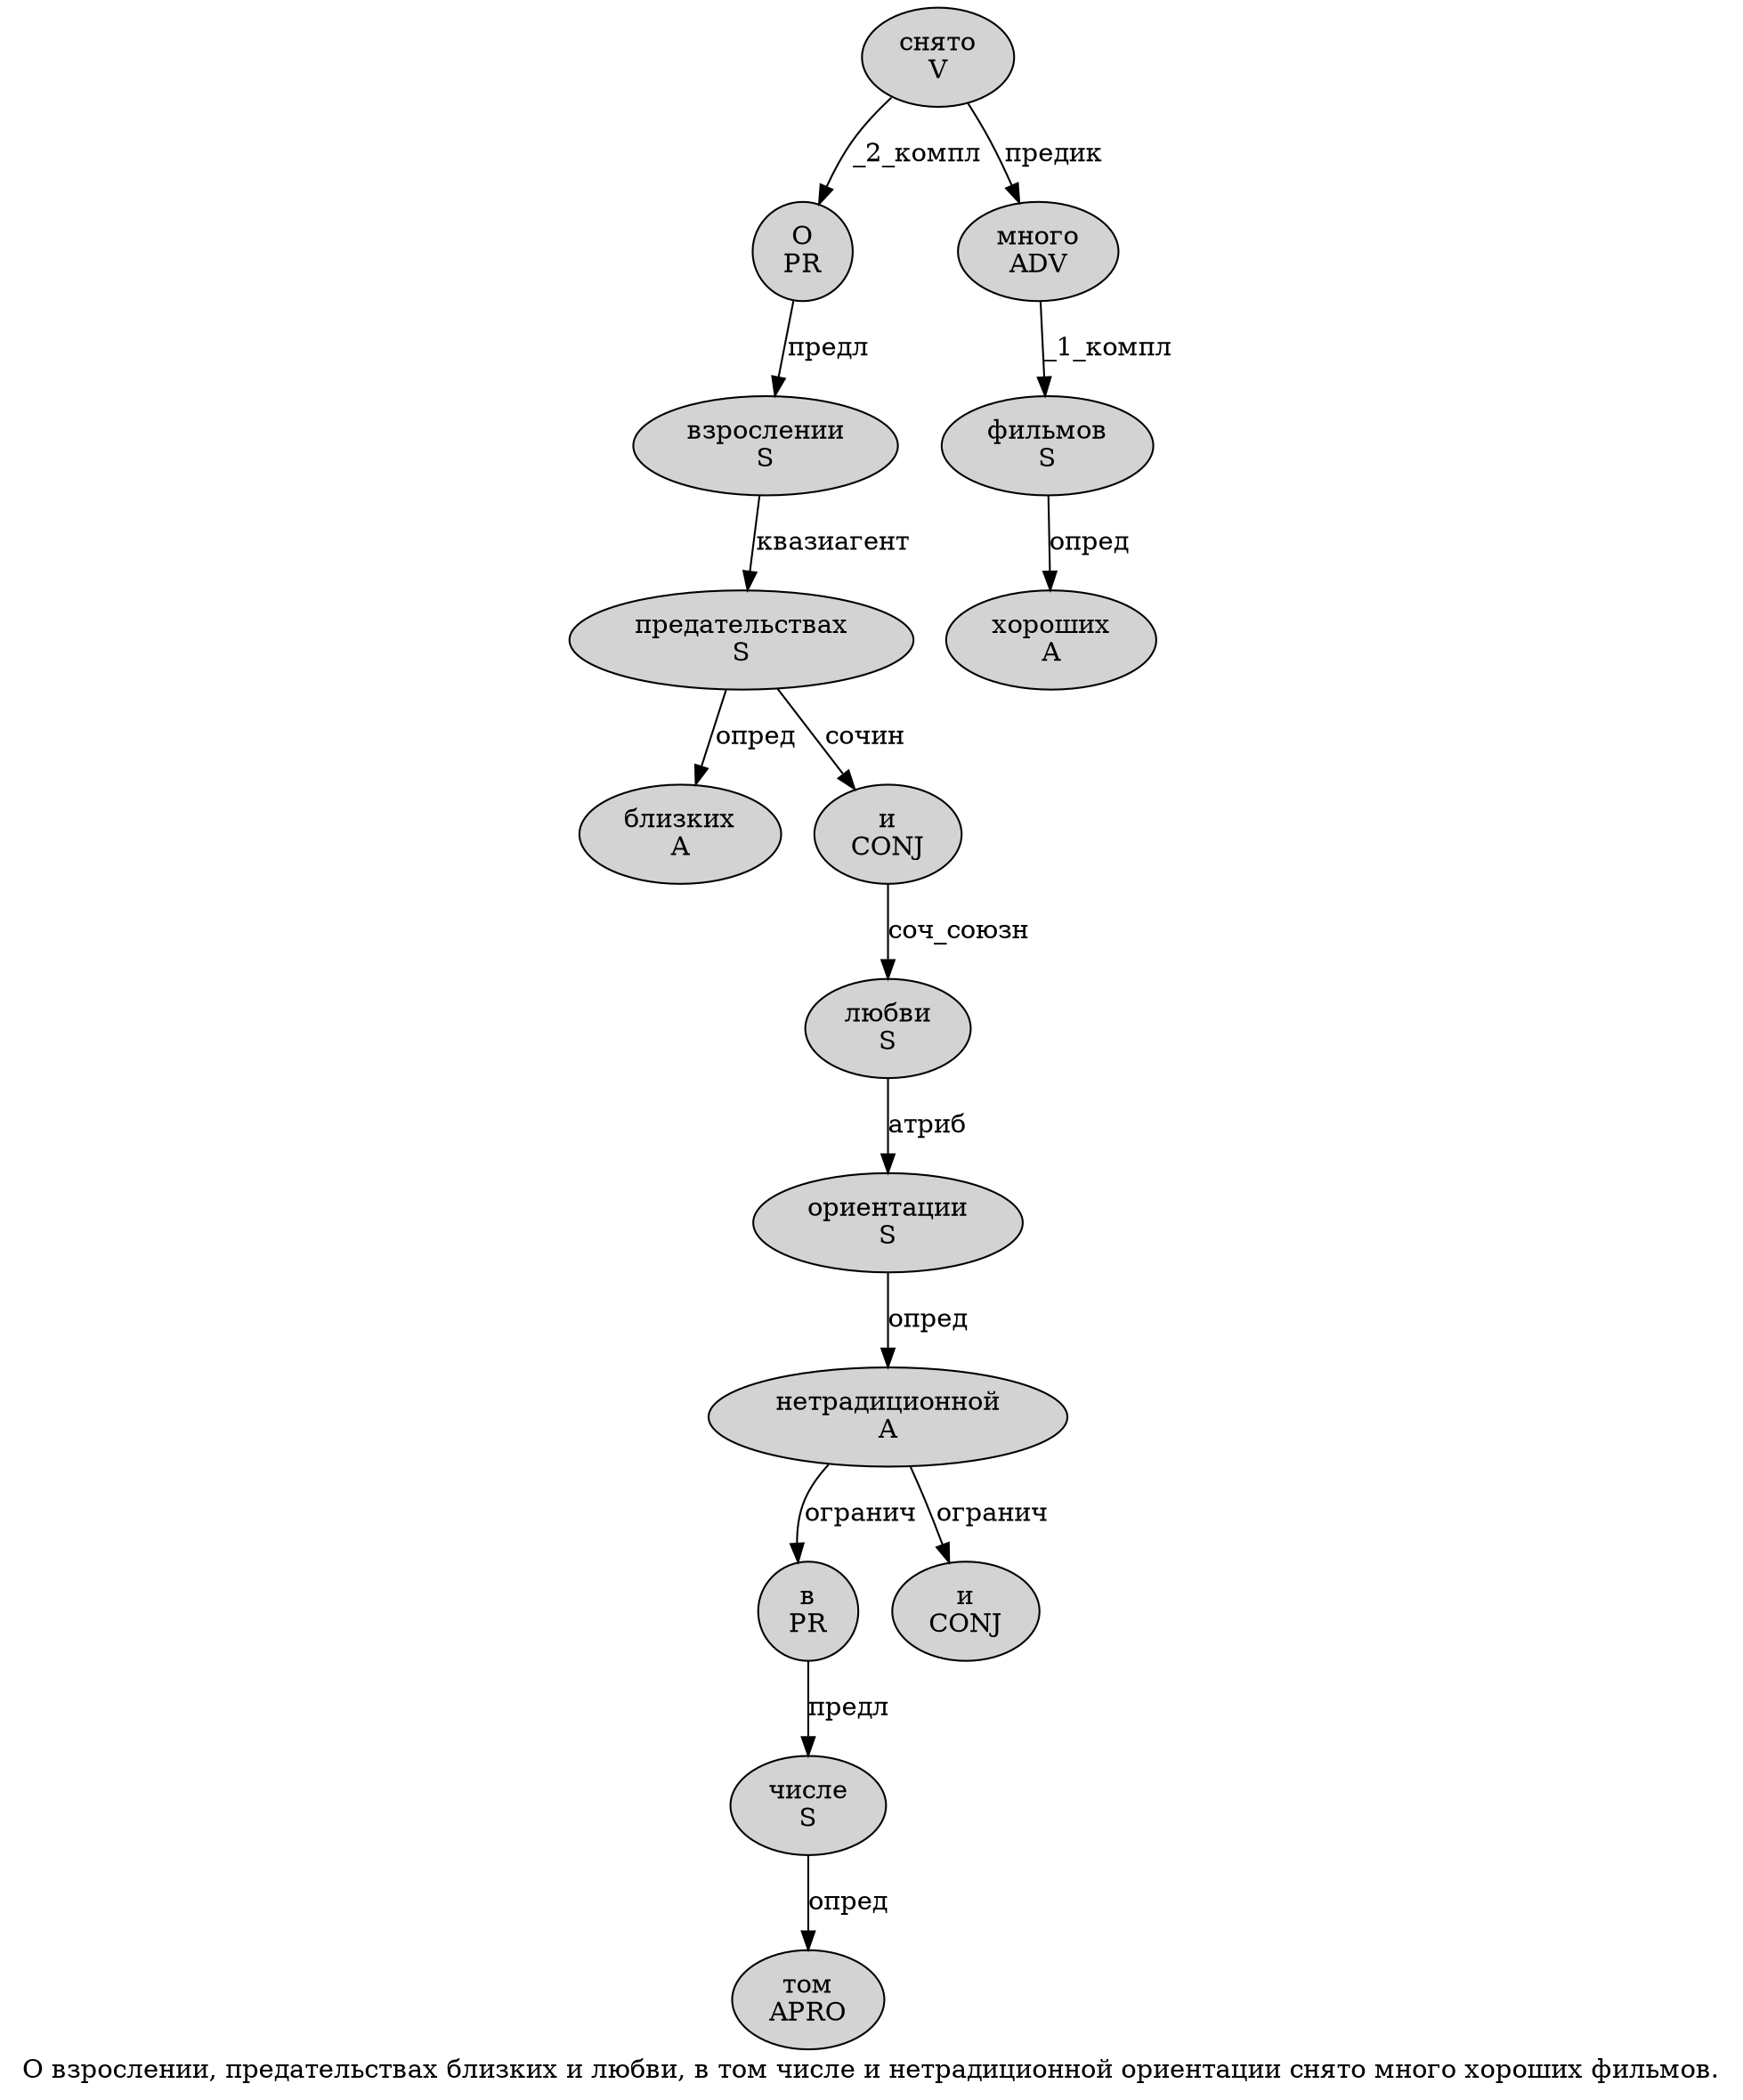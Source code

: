 digraph SENTENCE_4114 {
	graph [label="О взрослении, предательствах близких и любви, в том числе и нетрадиционной ориентации снято много хороших фильмов."]
	node [style=filled]
		0 [label="О
PR" color="" fillcolor=lightgray penwidth=1 shape=ellipse]
		1 [label="взрослении
S" color="" fillcolor=lightgray penwidth=1 shape=ellipse]
		3 [label="предательствах
S" color="" fillcolor=lightgray penwidth=1 shape=ellipse]
		4 [label="близких
A" color="" fillcolor=lightgray penwidth=1 shape=ellipse]
		5 [label="и
CONJ" color="" fillcolor=lightgray penwidth=1 shape=ellipse]
		6 [label="любви
S" color="" fillcolor=lightgray penwidth=1 shape=ellipse]
		8 [label="в
PR" color="" fillcolor=lightgray penwidth=1 shape=ellipse]
		9 [label="том
APRO" color="" fillcolor=lightgray penwidth=1 shape=ellipse]
		10 [label="числе
S" color="" fillcolor=lightgray penwidth=1 shape=ellipse]
		11 [label="и
CONJ" color="" fillcolor=lightgray penwidth=1 shape=ellipse]
		12 [label="нетрадиционной
A" color="" fillcolor=lightgray penwidth=1 shape=ellipse]
		13 [label="ориентации
S" color="" fillcolor=lightgray penwidth=1 shape=ellipse]
		14 [label="снято
V" color="" fillcolor=lightgray penwidth=1 shape=ellipse]
		15 [label="много
ADV" color="" fillcolor=lightgray penwidth=1 shape=ellipse]
		16 [label="хороших
A" color="" fillcolor=lightgray penwidth=1 shape=ellipse]
		17 [label="фильмов
S" color="" fillcolor=lightgray penwidth=1 shape=ellipse]
			13 -> 12 [label="опред"]
			8 -> 10 [label="предл"]
			3 -> 4 [label="опред"]
			3 -> 5 [label="сочин"]
			5 -> 6 [label="соч_союзн"]
			17 -> 16 [label="опред"]
			10 -> 9 [label="опред"]
			15 -> 17 [label="_1_компл"]
			14 -> 0 [label="_2_компл"]
			14 -> 15 [label="предик"]
			6 -> 13 [label="атриб"]
			0 -> 1 [label="предл"]
			12 -> 8 [label="огранич"]
			12 -> 11 [label="огранич"]
			1 -> 3 [label="квазиагент"]
}